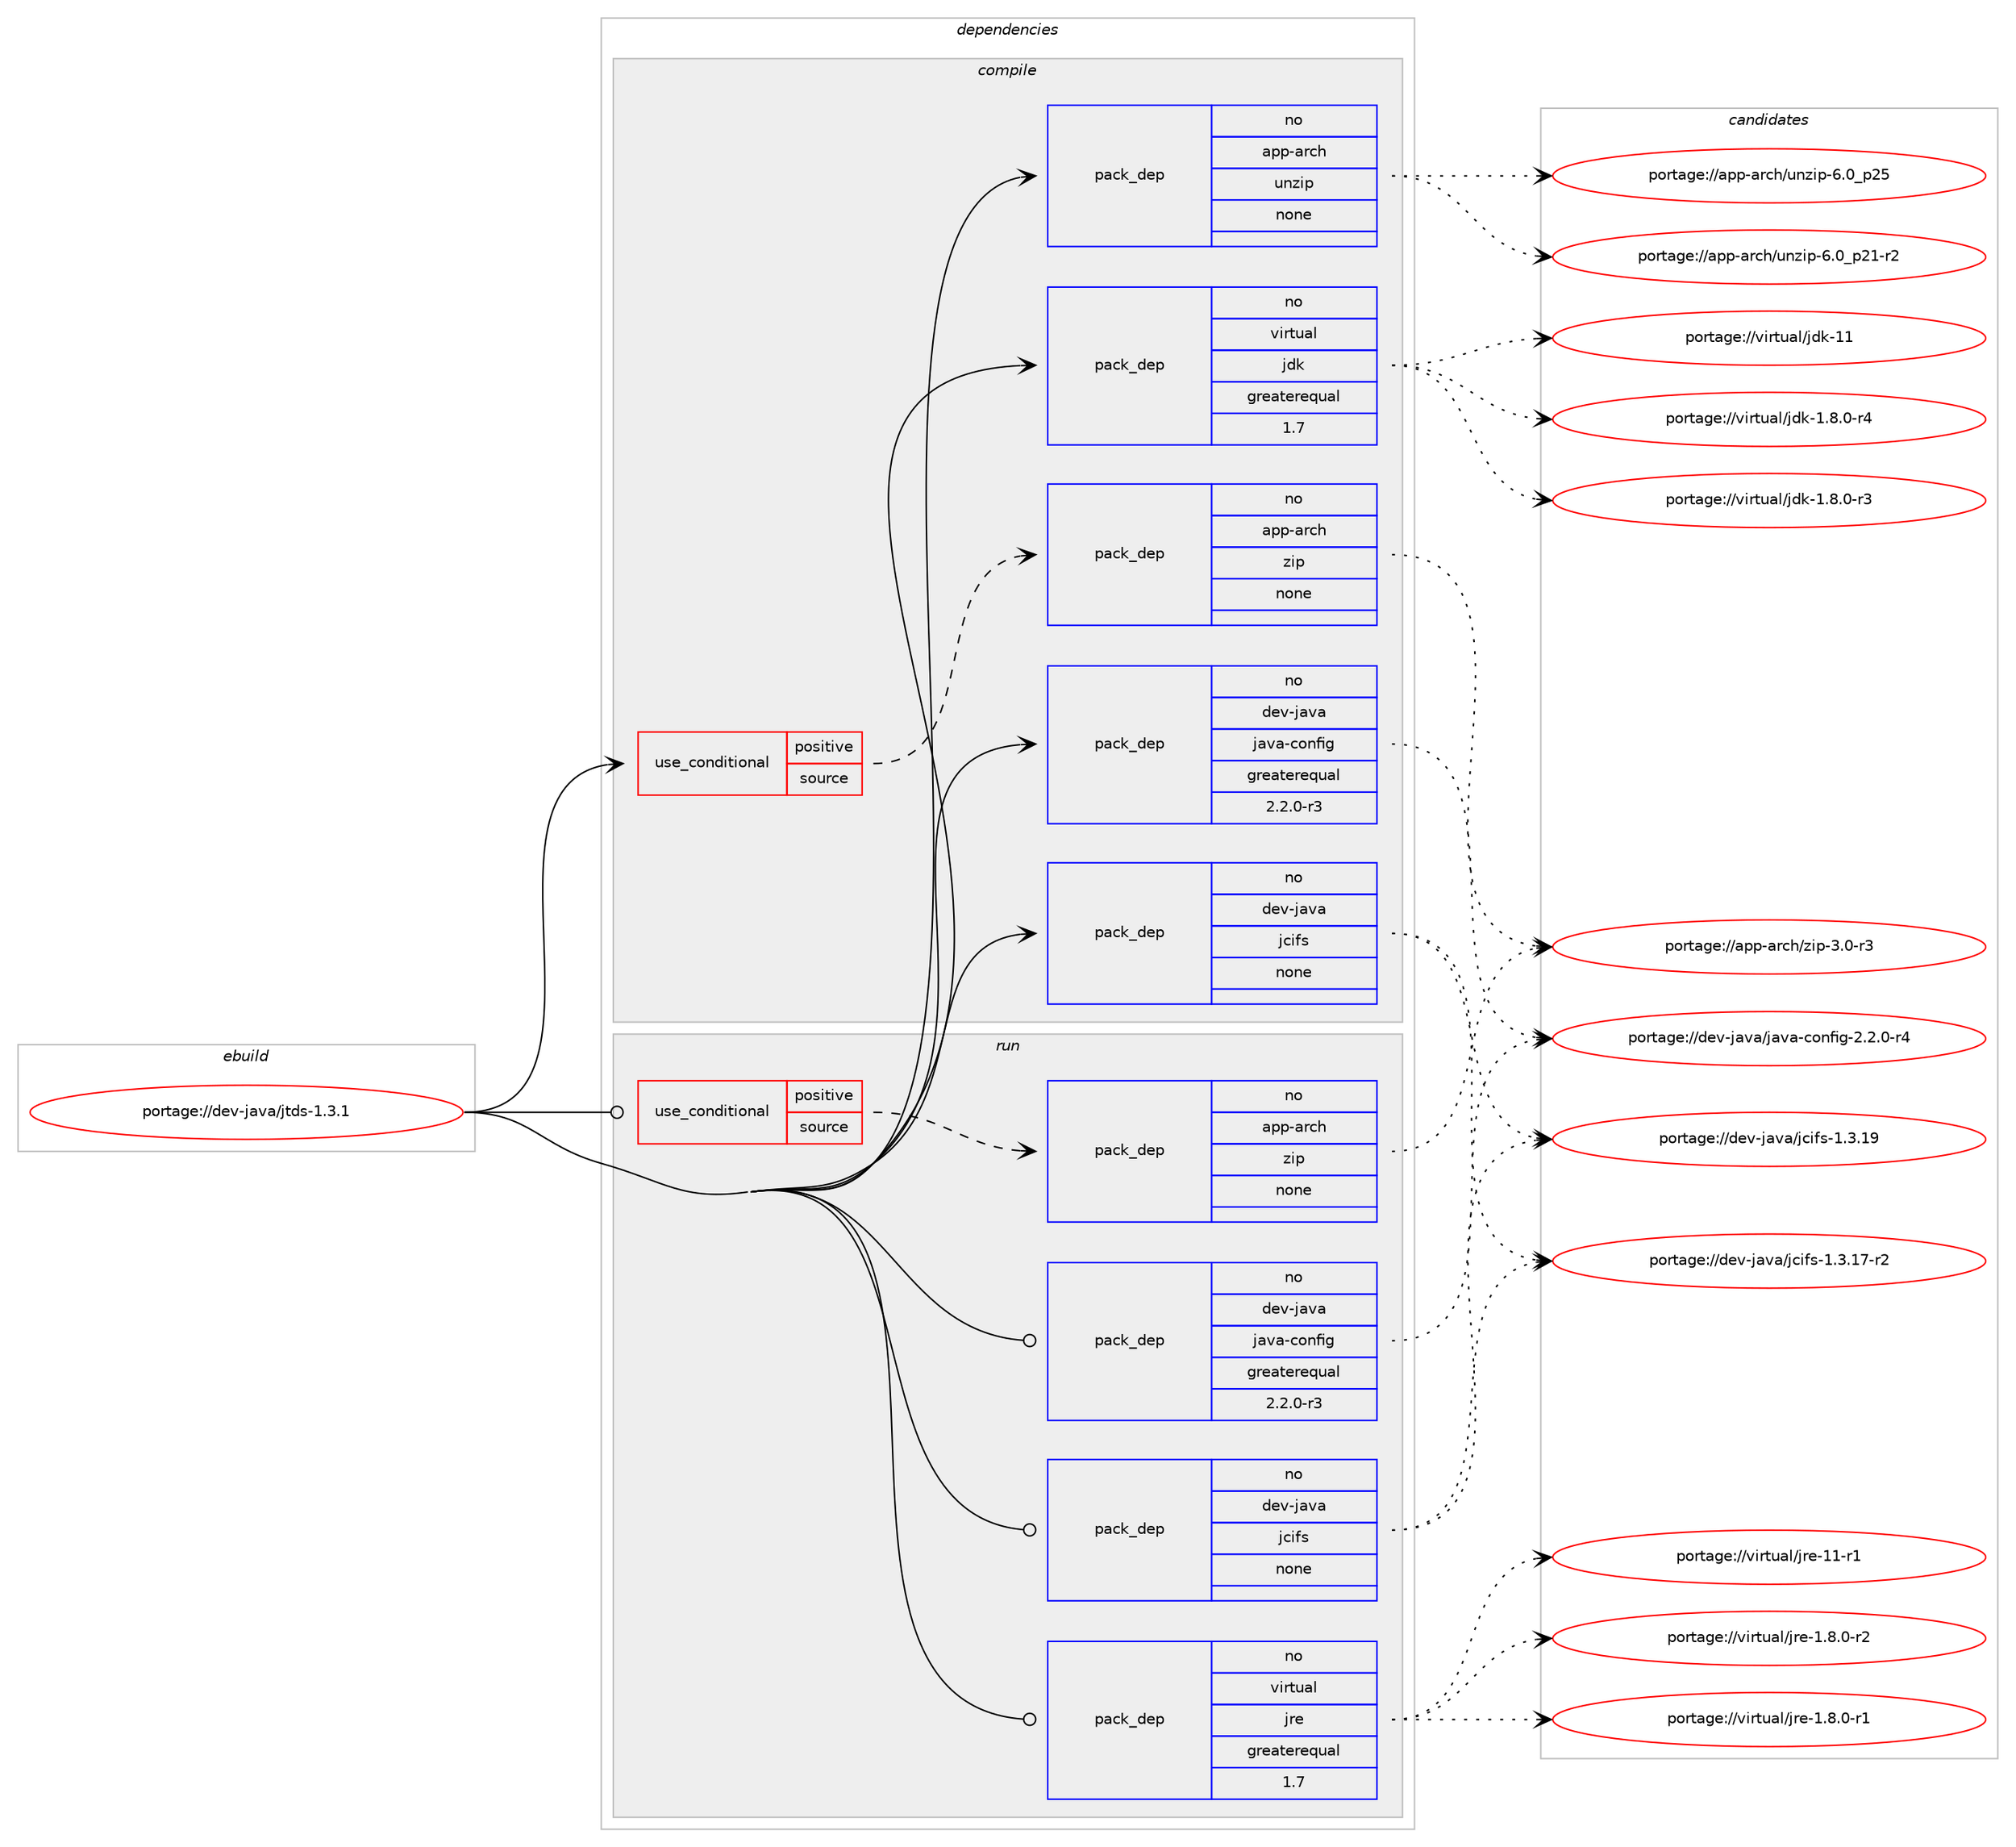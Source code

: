 digraph prolog {

# *************
# Graph options
# *************

newrank=true;
concentrate=true;
compound=true;
graph [rankdir=LR,fontname=Helvetica,fontsize=10,ranksep=1.5];#, ranksep=2.5, nodesep=0.2];
edge  [arrowhead=vee];
node  [fontname=Helvetica,fontsize=10];

# **********
# The ebuild
# **********

subgraph cluster_leftcol {
color=gray;
label=<<i>ebuild</i>>;
id [label="portage://dev-java/jtds-1.3.1", color=red, width=4, href="../dev-java/jtds-1.3.1.svg"];
}

# ****************
# The dependencies
# ****************

subgraph cluster_midcol {
color=gray;
label=<<i>dependencies</i>>;
subgraph cluster_compile {
fillcolor="#eeeeee";
style=filled;
label=<<i>compile</i>>;
subgraph cond129628 {
dependency528669 [label=<<TABLE BORDER="0" CELLBORDER="1" CELLSPACING="0" CELLPADDING="4"><TR><TD ROWSPAN="3" CELLPADDING="10">use_conditional</TD></TR><TR><TD>positive</TD></TR><TR><TD>source</TD></TR></TABLE>>, shape=none, color=red];
subgraph pack393431 {
dependency528670 [label=<<TABLE BORDER="0" CELLBORDER="1" CELLSPACING="0" CELLPADDING="4" WIDTH="220"><TR><TD ROWSPAN="6" CELLPADDING="30">pack_dep</TD></TR><TR><TD WIDTH="110">no</TD></TR><TR><TD>app-arch</TD></TR><TR><TD>zip</TD></TR><TR><TD>none</TD></TR><TR><TD></TD></TR></TABLE>>, shape=none, color=blue];
}
dependency528669:e -> dependency528670:w [weight=20,style="dashed",arrowhead="vee"];
}
id:e -> dependency528669:w [weight=20,style="solid",arrowhead="vee"];
subgraph pack393432 {
dependency528671 [label=<<TABLE BORDER="0" CELLBORDER="1" CELLSPACING="0" CELLPADDING="4" WIDTH="220"><TR><TD ROWSPAN="6" CELLPADDING="30">pack_dep</TD></TR><TR><TD WIDTH="110">no</TD></TR><TR><TD>app-arch</TD></TR><TR><TD>unzip</TD></TR><TR><TD>none</TD></TR><TR><TD></TD></TR></TABLE>>, shape=none, color=blue];
}
id:e -> dependency528671:w [weight=20,style="solid",arrowhead="vee"];
subgraph pack393433 {
dependency528672 [label=<<TABLE BORDER="0" CELLBORDER="1" CELLSPACING="0" CELLPADDING="4" WIDTH="220"><TR><TD ROWSPAN="6" CELLPADDING="30">pack_dep</TD></TR><TR><TD WIDTH="110">no</TD></TR><TR><TD>dev-java</TD></TR><TR><TD>java-config</TD></TR><TR><TD>greaterequal</TD></TR><TR><TD>2.2.0-r3</TD></TR></TABLE>>, shape=none, color=blue];
}
id:e -> dependency528672:w [weight=20,style="solid",arrowhead="vee"];
subgraph pack393434 {
dependency528673 [label=<<TABLE BORDER="0" CELLBORDER="1" CELLSPACING="0" CELLPADDING="4" WIDTH="220"><TR><TD ROWSPAN="6" CELLPADDING="30">pack_dep</TD></TR><TR><TD WIDTH="110">no</TD></TR><TR><TD>dev-java</TD></TR><TR><TD>jcifs</TD></TR><TR><TD>none</TD></TR><TR><TD></TD></TR></TABLE>>, shape=none, color=blue];
}
id:e -> dependency528673:w [weight=20,style="solid",arrowhead="vee"];
subgraph pack393435 {
dependency528674 [label=<<TABLE BORDER="0" CELLBORDER="1" CELLSPACING="0" CELLPADDING="4" WIDTH="220"><TR><TD ROWSPAN="6" CELLPADDING="30">pack_dep</TD></TR><TR><TD WIDTH="110">no</TD></TR><TR><TD>virtual</TD></TR><TR><TD>jdk</TD></TR><TR><TD>greaterequal</TD></TR><TR><TD>1.7</TD></TR></TABLE>>, shape=none, color=blue];
}
id:e -> dependency528674:w [weight=20,style="solid",arrowhead="vee"];
}
subgraph cluster_compileandrun {
fillcolor="#eeeeee";
style=filled;
label=<<i>compile and run</i>>;
}
subgraph cluster_run {
fillcolor="#eeeeee";
style=filled;
label=<<i>run</i>>;
subgraph cond129629 {
dependency528675 [label=<<TABLE BORDER="0" CELLBORDER="1" CELLSPACING="0" CELLPADDING="4"><TR><TD ROWSPAN="3" CELLPADDING="10">use_conditional</TD></TR><TR><TD>positive</TD></TR><TR><TD>source</TD></TR></TABLE>>, shape=none, color=red];
subgraph pack393436 {
dependency528676 [label=<<TABLE BORDER="0" CELLBORDER="1" CELLSPACING="0" CELLPADDING="4" WIDTH="220"><TR><TD ROWSPAN="6" CELLPADDING="30">pack_dep</TD></TR><TR><TD WIDTH="110">no</TD></TR><TR><TD>app-arch</TD></TR><TR><TD>zip</TD></TR><TR><TD>none</TD></TR><TR><TD></TD></TR></TABLE>>, shape=none, color=blue];
}
dependency528675:e -> dependency528676:w [weight=20,style="dashed",arrowhead="vee"];
}
id:e -> dependency528675:w [weight=20,style="solid",arrowhead="odot"];
subgraph pack393437 {
dependency528677 [label=<<TABLE BORDER="0" CELLBORDER="1" CELLSPACING="0" CELLPADDING="4" WIDTH="220"><TR><TD ROWSPAN="6" CELLPADDING="30">pack_dep</TD></TR><TR><TD WIDTH="110">no</TD></TR><TR><TD>dev-java</TD></TR><TR><TD>java-config</TD></TR><TR><TD>greaterequal</TD></TR><TR><TD>2.2.0-r3</TD></TR></TABLE>>, shape=none, color=blue];
}
id:e -> dependency528677:w [weight=20,style="solid",arrowhead="odot"];
subgraph pack393438 {
dependency528678 [label=<<TABLE BORDER="0" CELLBORDER="1" CELLSPACING="0" CELLPADDING="4" WIDTH="220"><TR><TD ROWSPAN="6" CELLPADDING="30">pack_dep</TD></TR><TR><TD WIDTH="110">no</TD></TR><TR><TD>dev-java</TD></TR><TR><TD>jcifs</TD></TR><TR><TD>none</TD></TR><TR><TD></TD></TR></TABLE>>, shape=none, color=blue];
}
id:e -> dependency528678:w [weight=20,style="solid",arrowhead="odot"];
subgraph pack393439 {
dependency528679 [label=<<TABLE BORDER="0" CELLBORDER="1" CELLSPACING="0" CELLPADDING="4" WIDTH="220"><TR><TD ROWSPAN="6" CELLPADDING="30">pack_dep</TD></TR><TR><TD WIDTH="110">no</TD></TR><TR><TD>virtual</TD></TR><TR><TD>jre</TD></TR><TR><TD>greaterequal</TD></TR><TR><TD>1.7</TD></TR></TABLE>>, shape=none, color=blue];
}
id:e -> dependency528679:w [weight=20,style="solid",arrowhead="odot"];
}
}

# **************
# The candidates
# **************

subgraph cluster_choices {
rank=same;
color=gray;
label=<<i>candidates</i>>;

subgraph choice393431 {
color=black;
nodesep=1;
choice9711211245971149910447122105112455146484511451 [label="portage://app-arch/zip-3.0-r3", color=red, width=4,href="../app-arch/zip-3.0-r3.svg"];
dependency528670:e -> choice9711211245971149910447122105112455146484511451:w [style=dotted,weight="100"];
}
subgraph choice393432 {
color=black;
nodesep=1;
choice971121124597114991044711711012210511245544648951125053 [label="portage://app-arch/unzip-6.0_p25", color=red, width=4,href="../app-arch/unzip-6.0_p25.svg"];
choice9711211245971149910447117110122105112455446489511250494511450 [label="portage://app-arch/unzip-6.0_p21-r2", color=red, width=4,href="../app-arch/unzip-6.0_p21-r2.svg"];
dependency528671:e -> choice971121124597114991044711711012210511245544648951125053:w [style=dotted,weight="100"];
dependency528671:e -> choice9711211245971149910447117110122105112455446489511250494511450:w [style=dotted,weight="100"];
}
subgraph choice393433 {
color=black;
nodesep=1;
choice10010111845106971189747106971189745991111101021051034550465046484511452 [label="portage://dev-java/java-config-2.2.0-r4", color=red, width=4,href="../dev-java/java-config-2.2.0-r4.svg"];
dependency528672:e -> choice10010111845106971189747106971189745991111101021051034550465046484511452:w [style=dotted,weight="100"];
}
subgraph choice393434 {
color=black;
nodesep=1;
choice100101118451069711897471069910510211545494651464957 [label="portage://dev-java/jcifs-1.3.19", color=red, width=4,href="../dev-java/jcifs-1.3.19.svg"];
choice1001011184510697118974710699105102115454946514649554511450 [label="portage://dev-java/jcifs-1.3.17-r2", color=red, width=4,href="../dev-java/jcifs-1.3.17-r2.svg"];
dependency528673:e -> choice100101118451069711897471069910510211545494651464957:w [style=dotted,weight="100"];
dependency528673:e -> choice1001011184510697118974710699105102115454946514649554511450:w [style=dotted,weight="100"];
}
subgraph choice393435 {
color=black;
nodesep=1;
choice1181051141161179710847106100107454949 [label="portage://virtual/jdk-11", color=red, width=4,href="../virtual/jdk-11.svg"];
choice11810511411611797108471061001074549465646484511452 [label="portage://virtual/jdk-1.8.0-r4", color=red, width=4,href="../virtual/jdk-1.8.0-r4.svg"];
choice11810511411611797108471061001074549465646484511451 [label="portage://virtual/jdk-1.8.0-r3", color=red, width=4,href="../virtual/jdk-1.8.0-r3.svg"];
dependency528674:e -> choice1181051141161179710847106100107454949:w [style=dotted,weight="100"];
dependency528674:e -> choice11810511411611797108471061001074549465646484511452:w [style=dotted,weight="100"];
dependency528674:e -> choice11810511411611797108471061001074549465646484511451:w [style=dotted,weight="100"];
}
subgraph choice393436 {
color=black;
nodesep=1;
choice9711211245971149910447122105112455146484511451 [label="portage://app-arch/zip-3.0-r3", color=red, width=4,href="../app-arch/zip-3.0-r3.svg"];
dependency528676:e -> choice9711211245971149910447122105112455146484511451:w [style=dotted,weight="100"];
}
subgraph choice393437 {
color=black;
nodesep=1;
choice10010111845106971189747106971189745991111101021051034550465046484511452 [label="portage://dev-java/java-config-2.2.0-r4", color=red, width=4,href="../dev-java/java-config-2.2.0-r4.svg"];
dependency528677:e -> choice10010111845106971189747106971189745991111101021051034550465046484511452:w [style=dotted,weight="100"];
}
subgraph choice393438 {
color=black;
nodesep=1;
choice100101118451069711897471069910510211545494651464957 [label="portage://dev-java/jcifs-1.3.19", color=red, width=4,href="../dev-java/jcifs-1.3.19.svg"];
choice1001011184510697118974710699105102115454946514649554511450 [label="portage://dev-java/jcifs-1.3.17-r2", color=red, width=4,href="../dev-java/jcifs-1.3.17-r2.svg"];
dependency528678:e -> choice100101118451069711897471069910510211545494651464957:w [style=dotted,weight="100"];
dependency528678:e -> choice1001011184510697118974710699105102115454946514649554511450:w [style=dotted,weight="100"];
}
subgraph choice393439 {
color=black;
nodesep=1;
choice11810511411611797108471061141014549494511449 [label="portage://virtual/jre-11-r1", color=red, width=4,href="../virtual/jre-11-r1.svg"];
choice11810511411611797108471061141014549465646484511450 [label="portage://virtual/jre-1.8.0-r2", color=red, width=4,href="../virtual/jre-1.8.0-r2.svg"];
choice11810511411611797108471061141014549465646484511449 [label="portage://virtual/jre-1.8.0-r1", color=red, width=4,href="../virtual/jre-1.8.0-r1.svg"];
dependency528679:e -> choice11810511411611797108471061141014549494511449:w [style=dotted,weight="100"];
dependency528679:e -> choice11810511411611797108471061141014549465646484511450:w [style=dotted,weight="100"];
dependency528679:e -> choice11810511411611797108471061141014549465646484511449:w [style=dotted,weight="100"];
}
}

}
